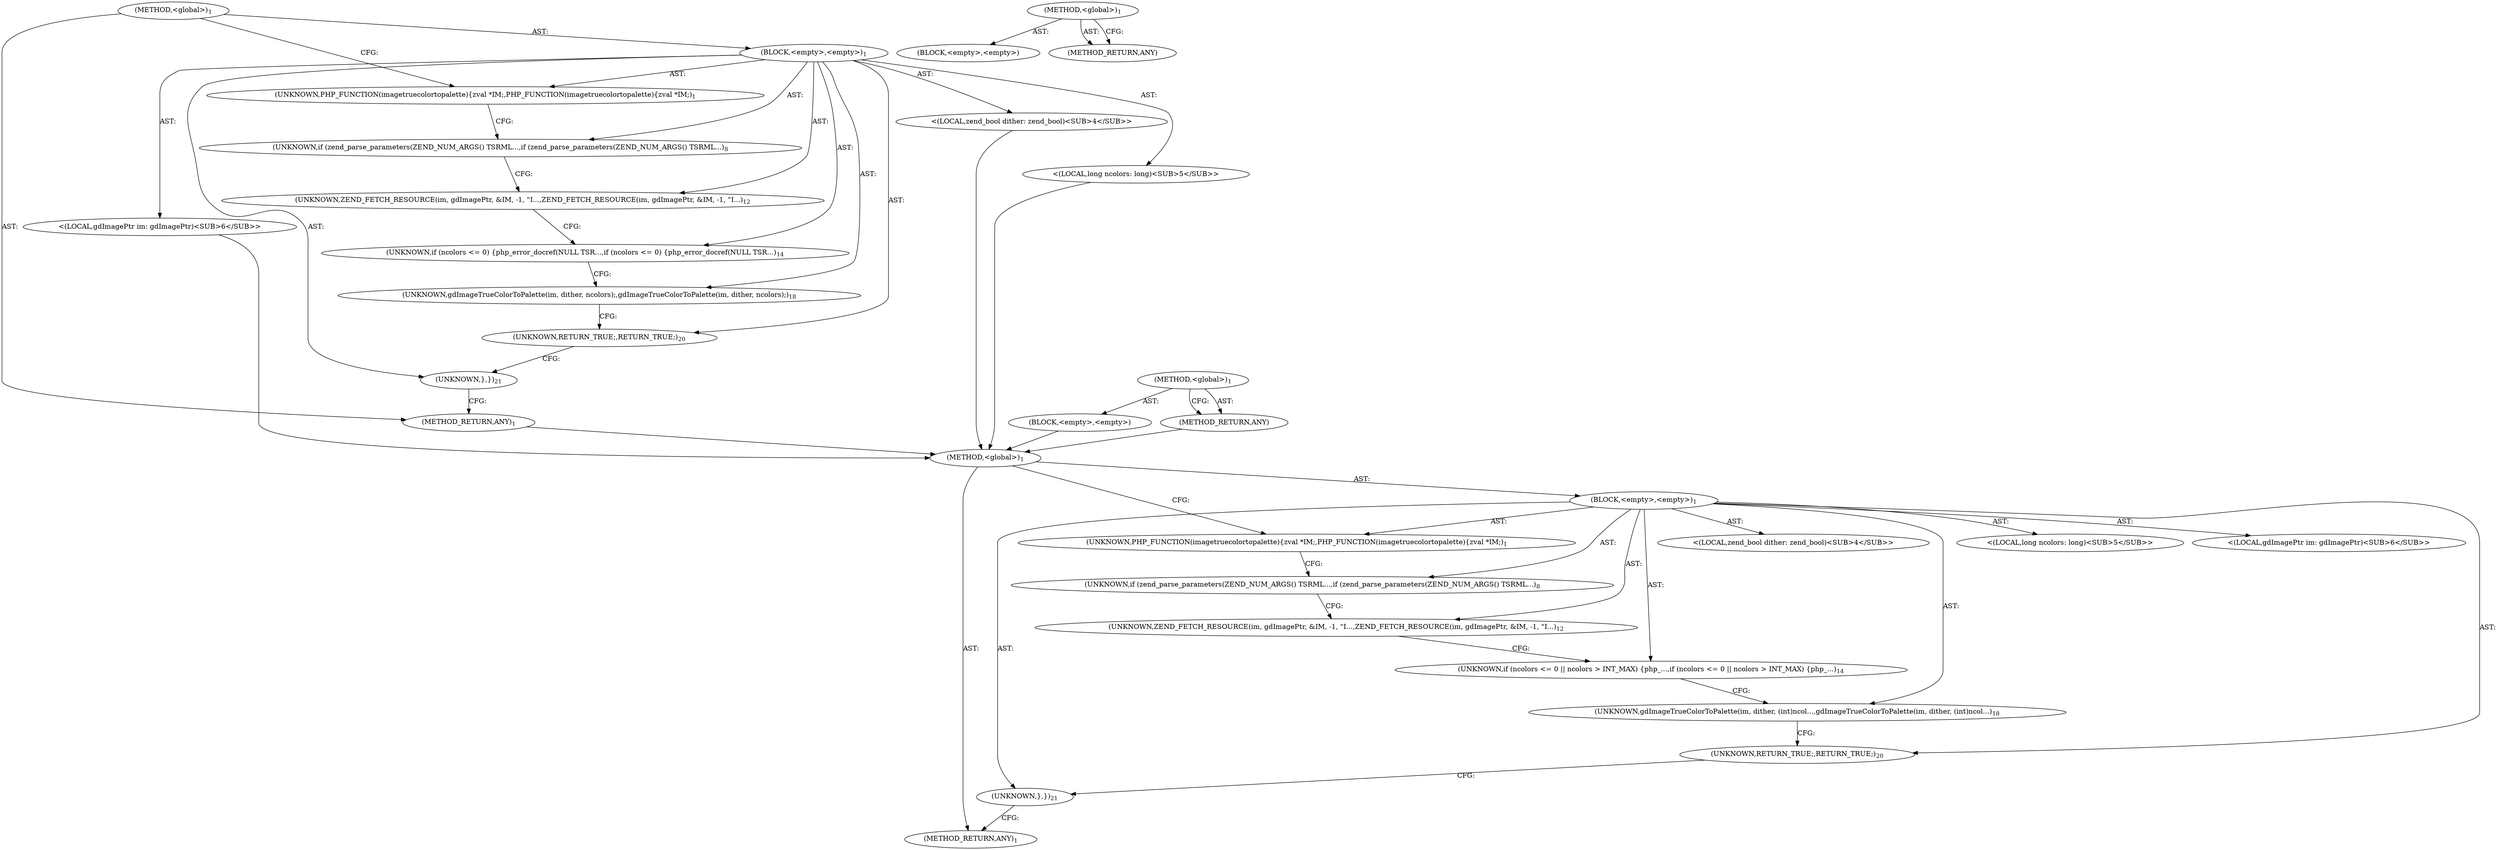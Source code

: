 digraph "&lt;global&gt;" {
vulnerable_6 [label=<(METHOD,&lt;global&gt;)<SUB>1</SUB>>];
vulnerable_7 [label=<(BLOCK,&lt;empty&gt;,&lt;empty&gt;)<SUB>1</SUB>>];
vulnerable_8 [label=<(UNKNOWN,PHP_FUNCTION(imagetruecolortopalette)
{
	zval *IM;,PHP_FUNCTION(imagetruecolortopalette)
{
	zval *IM;)<SUB>1</SUB>>];
vulnerable_9 [label="<(LOCAL,zend_bool dither: zend_bool)<SUB>4</SUB>>"];
vulnerable_10 [label="<(LOCAL,long ncolors: long)<SUB>5</SUB>>"];
vulnerable_11 [label="<(LOCAL,gdImagePtr im: gdImagePtr)<SUB>6</SUB>>"];
vulnerable_12 [label=<(UNKNOWN,if (zend_parse_parameters(ZEND_NUM_ARGS() TSRML...,if (zend_parse_parameters(ZEND_NUM_ARGS() TSRML...)<SUB>8</SUB>>];
vulnerable_13 [label=<(UNKNOWN,ZEND_FETCH_RESOURCE(im, gdImagePtr, &amp;IM, -1, &quot;I...,ZEND_FETCH_RESOURCE(im, gdImagePtr, &amp;IM, -1, &quot;I...)<SUB>12</SUB>>];
vulnerable_14 [label=<(UNKNOWN,if (ncolors &lt;= 0) {
		php_error_docref(NULL TSR...,if (ncolors &lt;= 0) {
		php_error_docref(NULL TSR...)<SUB>14</SUB>>];
vulnerable_15 [label=<(UNKNOWN,gdImageTrueColorToPalette(im, dither, ncolors);,gdImageTrueColorToPalette(im, dither, ncolors);)<SUB>18</SUB>>];
vulnerable_16 [label=<(UNKNOWN,RETURN_TRUE;,RETURN_TRUE;)<SUB>20</SUB>>];
vulnerable_17 [label=<(UNKNOWN,},})<SUB>21</SUB>>];
vulnerable_18 [label=<(METHOD_RETURN,ANY)<SUB>1</SUB>>];
vulnerable_29 [label=<(METHOD,&lt;global&gt;)<SUB>1</SUB>>];
vulnerable_30 [label=<(BLOCK,&lt;empty&gt;,&lt;empty&gt;)>];
vulnerable_31 [label=<(METHOD_RETURN,ANY)>];
fixed_6 [label=<(METHOD,&lt;global&gt;)<SUB>1</SUB>>];
fixed_7 [label=<(BLOCK,&lt;empty&gt;,&lt;empty&gt;)<SUB>1</SUB>>];
fixed_8 [label=<(UNKNOWN,PHP_FUNCTION(imagetruecolortopalette)
{
	zval *IM;,PHP_FUNCTION(imagetruecolortopalette)
{
	zval *IM;)<SUB>1</SUB>>];
fixed_9 [label="<(LOCAL,zend_bool dither: zend_bool)<SUB>4</SUB>>"];
fixed_10 [label="<(LOCAL,long ncolors: long)<SUB>5</SUB>>"];
fixed_11 [label="<(LOCAL,gdImagePtr im: gdImagePtr)<SUB>6</SUB>>"];
fixed_12 [label=<(UNKNOWN,if (zend_parse_parameters(ZEND_NUM_ARGS() TSRML...,if (zend_parse_parameters(ZEND_NUM_ARGS() TSRML...)<SUB>8</SUB>>];
fixed_13 [label=<(UNKNOWN,ZEND_FETCH_RESOURCE(im, gdImagePtr, &amp;IM, -1, &quot;I...,ZEND_FETCH_RESOURCE(im, gdImagePtr, &amp;IM, -1, &quot;I...)<SUB>12</SUB>>];
fixed_14 [label=<(UNKNOWN,if (ncolors &lt;= 0 || ncolors &gt; INT_MAX) {
		php_...,if (ncolors &lt;= 0 || ncolors &gt; INT_MAX) {
		php_...)<SUB>14</SUB>>];
fixed_15 [label=<(UNKNOWN,gdImageTrueColorToPalette(im, dither, (int)ncol...,gdImageTrueColorToPalette(im, dither, (int)ncol...)<SUB>18</SUB>>];
fixed_16 [label=<(UNKNOWN,RETURN_TRUE;,RETURN_TRUE;)<SUB>20</SUB>>];
fixed_17 [label=<(UNKNOWN,},})<SUB>21</SUB>>];
fixed_18 [label=<(METHOD_RETURN,ANY)<SUB>1</SUB>>];
fixed_29 [label=<(METHOD,&lt;global&gt;)<SUB>1</SUB>>];
fixed_30 [label=<(BLOCK,&lt;empty&gt;,&lt;empty&gt;)>];
fixed_31 [label=<(METHOD_RETURN,ANY)>];
vulnerable_6 -> vulnerable_7  [key=0, label="AST: "];
vulnerable_6 -> vulnerable_18  [key=0, label="AST: "];
vulnerable_6 -> vulnerable_8  [key=0, label="CFG: "];
vulnerable_7 -> vulnerable_8  [key=0, label="AST: "];
vulnerable_7 -> vulnerable_9  [key=0, label="AST: "];
vulnerable_7 -> vulnerable_10  [key=0, label="AST: "];
vulnerable_7 -> vulnerable_11  [key=0, label="AST: "];
vulnerable_7 -> vulnerable_12  [key=0, label="AST: "];
vulnerable_7 -> vulnerable_13  [key=0, label="AST: "];
vulnerable_7 -> vulnerable_14  [key=0, label="AST: "];
vulnerable_7 -> vulnerable_15  [key=0, label="AST: "];
vulnerable_7 -> vulnerable_16  [key=0, label="AST: "];
vulnerable_7 -> vulnerable_17  [key=0, label="AST: "];
vulnerable_8 -> vulnerable_12  [key=0, label="CFG: "];
vulnerable_9 -> fixed_6  [key=0];
vulnerable_10 -> fixed_6  [key=0];
vulnerable_11 -> fixed_6  [key=0];
vulnerable_12 -> vulnerable_13  [key=0, label="CFG: "];
vulnerable_13 -> vulnerable_14  [key=0, label="CFG: "];
vulnerable_14 -> vulnerable_15  [key=0, label="CFG: "];
vulnerable_15 -> vulnerable_16  [key=0, label="CFG: "];
vulnerable_16 -> vulnerable_17  [key=0, label="CFG: "];
vulnerable_17 -> vulnerable_18  [key=0, label="CFG: "];
vulnerable_18 -> fixed_6  [key=0];
vulnerable_29 -> vulnerable_30  [key=0, label="AST: "];
vulnerable_29 -> vulnerable_31  [key=0, label="AST: "];
vulnerable_29 -> vulnerable_31  [key=1, label="CFG: "];
vulnerable_30 -> fixed_6  [key=0];
vulnerable_31 -> fixed_6  [key=0];
fixed_6 -> fixed_7  [key=0, label="AST: "];
fixed_6 -> fixed_18  [key=0, label="AST: "];
fixed_6 -> fixed_8  [key=0, label="CFG: "];
fixed_7 -> fixed_8  [key=0, label="AST: "];
fixed_7 -> fixed_9  [key=0, label="AST: "];
fixed_7 -> fixed_10  [key=0, label="AST: "];
fixed_7 -> fixed_11  [key=0, label="AST: "];
fixed_7 -> fixed_12  [key=0, label="AST: "];
fixed_7 -> fixed_13  [key=0, label="AST: "];
fixed_7 -> fixed_14  [key=0, label="AST: "];
fixed_7 -> fixed_15  [key=0, label="AST: "];
fixed_7 -> fixed_16  [key=0, label="AST: "];
fixed_7 -> fixed_17  [key=0, label="AST: "];
fixed_8 -> fixed_12  [key=0, label="CFG: "];
fixed_12 -> fixed_13  [key=0, label="CFG: "];
fixed_13 -> fixed_14  [key=0, label="CFG: "];
fixed_14 -> fixed_15  [key=0, label="CFG: "];
fixed_15 -> fixed_16  [key=0, label="CFG: "];
fixed_16 -> fixed_17  [key=0, label="CFG: "];
fixed_17 -> fixed_18  [key=0, label="CFG: "];
fixed_29 -> fixed_30  [key=0, label="AST: "];
fixed_29 -> fixed_31  [key=0, label="AST: "];
fixed_29 -> fixed_31  [key=1, label="CFG: "];
}
